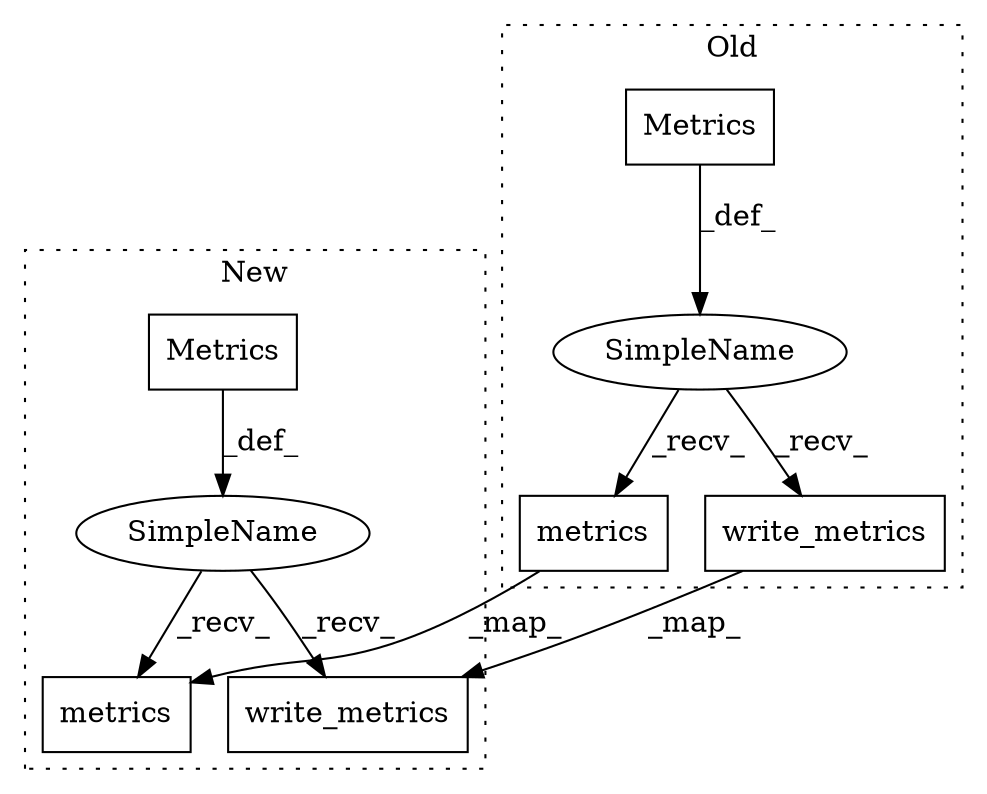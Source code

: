 digraph G {
subgraph cluster0 {
1 [label="metrics" a="32" s="15443" l="9" shape="box"];
4 [label="Metrics" a="32" s="15348,15432" l="8,1" shape="box"];
5 [label="write_metrics" a="32" s="15462" l="15" shape="box"];
8 [label="SimpleName" a="42" s="15346" l="1" shape="ellipse"];
label = "Old";
style="dotted";
}
subgraph cluster1 {
2 [label="metrics" a="32" s="15295" l="9" shape="box"];
3 [label="Metrics" a="32" s="15277" l="9" shape="box"];
6 [label="write_metrics" a="32" s="15312" l="15" shape="box"];
7 [label="SimpleName" a="42" s="15229" l="1" shape="ellipse"];
label = "New";
style="dotted";
}
1 -> 2 [label="_map_"];
3 -> 7 [label="_def_"];
4 -> 8 [label="_def_"];
5 -> 6 [label="_map_"];
7 -> 2 [label="_recv_"];
7 -> 6 [label="_recv_"];
8 -> 1 [label="_recv_"];
8 -> 5 [label="_recv_"];
}